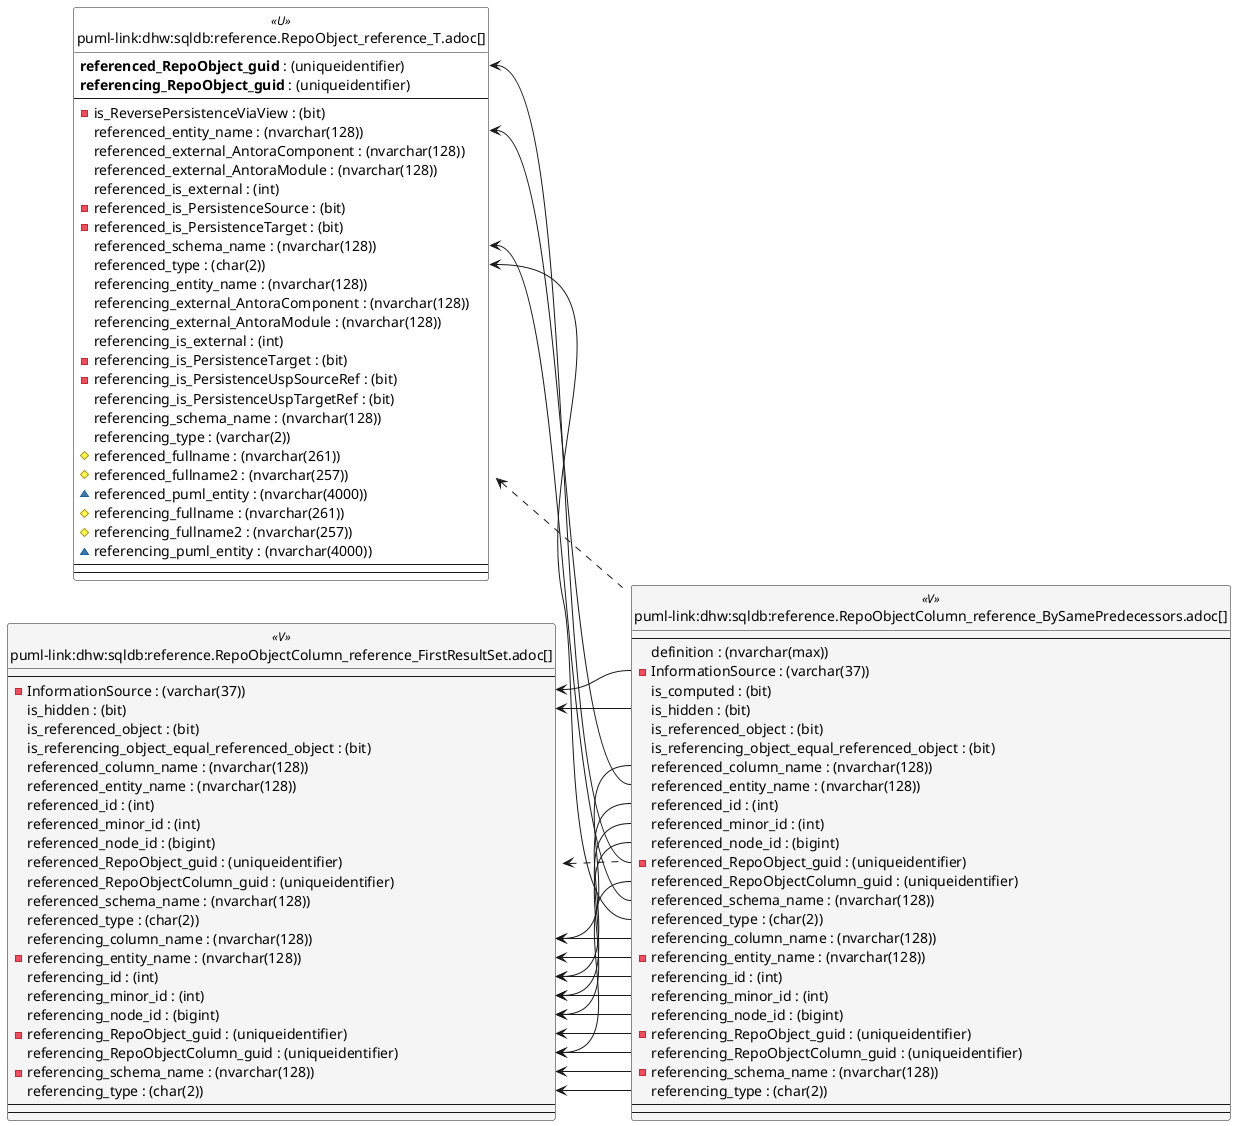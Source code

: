 @startuml
left to right direction
'top to bottom direction
hide circle
'avoide "." issues:
set namespaceSeparator none


skinparam class {
  BackgroundColor White
  BackgroundColor<<FN>> Yellow
  BackgroundColor<<FS>> Yellow
  BackgroundColor<<FT>> LightGray
  BackgroundColor<<IF>> Yellow
  BackgroundColor<<IS>> Yellow
  BackgroundColor<<P>> Aqua
  BackgroundColor<<PC>> Aqua
  BackgroundColor<<SN>> Yellow
  BackgroundColor<<SO>> SlateBlue
  BackgroundColor<<TF>> LightGray
  BackgroundColor<<TR>> Tomato
  BackgroundColor<<U>> White
  BackgroundColor<<V>> WhiteSmoke
  BackgroundColor<<X>> Aqua
  BackgroundColor<<external>> AliceBlue
}


entity "puml-link:dhw:sqldb:reference.RepoObject_reference_T.adoc[]" as reference.RepoObject_reference_T << U >> {
  **referenced_RepoObject_guid** : (uniqueidentifier)
  **referencing_RepoObject_guid** : (uniqueidentifier)
  --
  - is_ReversePersistenceViaView : (bit)
  referenced_entity_name : (nvarchar(128))
  referenced_external_AntoraComponent : (nvarchar(128))
  referenced_external_AntoraModule : (nvarchar(128))
  referenced_is_external : (int)
  - referenced_is_PersistenceSource : (bit)
  - referenced_is_PersistenceTarget : (bit)
  referenced_schema_name : (nvarchar(128))
  referenced_type : (char(2))
  referencing_entity_name : (nvarchar(128))
  referencing_external_AntoraComponent : (nvarchar(128))
  referencing_external_AntoraModule : (nvarchar(128))
  referencing_is_external : (int)
  - referencing_is_PersistenceTarget : (bit)
  - referencing_is_PersistenceUspSourceRef : (bit)
  referencing_is_PersistenceUspTargetRef : (bit)
  referencing_schema_name : (nvarchar(128))
  referencing_type : (varchar(2))
  # referenced_fullname : (nvarchar(261))
  # referenced_fullname2 : (nvarchar(257))
  ~ referenced_puml_entity : (nvarchar(4000))
  # referencing_fullname : (nvarchar(261))
  # referencing_fullname2 : (nvarchar(257))
  ~ referencing_puml_entity : (nvarchar(4000))
  --
  --
}

entity "puml-link:dhw:sqldb:reference.RepoObjectColumn_reference_BySamePredecessors.adoc[]" as reference.RepoObjectColumn_reference_BySamePredecessors << V >> {
  --
  definition : (nvarchar(max))
  - InformationSource : (varchar(37))
  is_computed : (bit)
  is_hidden : (bit)
  is_referenced_object : (bit)
  is_referencing_object_equal_referenced_object : (bit)
  referenced_column_name : (nvarchar(128))
  referenced_entity_name : (nvarchar(128))
  referenced_id : (int)
  referenced_minor_id : (int)
  referenced_node_id : (bigint)
  - referenced_RepoObject_guid : (uniqueidentifier)
  referenced_RepoObjectColumn_guid : (uniqueidentifier)
  referenced_schema_name : (nvarchar(128))
  referenced_type : (char(2))
  referencing_column_name : (nvarchar(128))
  - referencing_entity_name : (nvarchar(128))
  referencing_id : (int)
  referencing_minor_id : (int)
  referencing_node_id : (bigint)
  - referencing_RepoObject_guid : (uniqueidentifier)
  referencing_RepoObjectColumn_guid : (uniqueidentifier)
  - referencing_schema_name : (nvarchar(128))
  referencing_type : (char(2))
  --
  --
}

entity "puml-link:dhw:sqldb:reference.RepoObjectColumn_reference_FirstResultSet.adoc[]" as reference.RepoObjectColumn_reference_FirstResultSet << V >> {
  --
  - InformationSource : (varchar(37))
  is_hidden : (bit)
  is_referenced_object : (bit)
  is_referencing_object_equal_referenced_object : (bit)
  referenced_column_name : (nvarchar(128))
  referenced_entity_name : (nvarchar(128))
  referenced_id : (int)
  referenced_minor_id : (int)
  referenced_node_id : (bigint)
  referenced_RepoObject_guid : (uniqueidentifier)
  referenced_RepoObjectColumn_guid : (uniqueidentifier)
  referenced_schema_name : (nvarchar(128))
  referenced_type : (char(2))
  referencing_column_name : (nvarchar(128))
  - referencing_entity_name : (nvarchar(128))
  referencing_id : (int)
  referencing_minor_id : (int)
  referencing_node_id : (bigint)
  - referencing_RepoObject_guid : (uniqueidentifier)
  referencing_RepoObjectColumn_guid : (uniqueidentifier)
  - referencing_schema_name : (nvarchar(128))
  referencing_type : (char(2))
  --
  --
}

reference.RepoObject_reference_T <.. reference.RepoObjectColumn_reference_BySamePredecessors
reference.RepoObjectColumn_reference_FirstResultSet <.. reference.RepoObjectColumn_reference_BySamePredecessors
"reference.RepoObject_reference_T::referenced_entity_name" <-- "reference.RepoObjectColumn_reference_BySamePredecessors::referenced_entity_name"
"reference.RepoObject_reference_T::referenced_RepoObject_guid" <-- "reference.RepoObjectColumn_reference_BySamePredecessors::referenced_RepoObject_guid"
"reference.RepoObject_reference_T::referenced_schema_name" <-- "reference.RepoObjectColumn_reference_BySamePredecessors::referenced_schema_name"
"reference.RepoObject_reference_T::referenced_type" <-- "reference.RepoObjectColumn_reference_BySamePredecessors::referenced_type"
"reference.RepoObjectColumn_reference_FirstResultSet::InformationSource" <-- "reference.RepoObjectColumn_reference_BySamePredecessors::InformationSource"
"reference.RepoObjectColumn_reference_FirstResultSet::is_hidden" <-- "reference.RepoObjectColumn_reference_BySamePredecessors::is_hidden"
"reference.RepoObjectColumn_reference_FirstResultSet::referencing_column_name" <-- "reference.RepoObjectColumn_reference_BySamePredecessors::referencing_column_name"
"reference.RepoObjectColumn_reference_FirstResultSet::referencing_column_name" <-- "reference.RepoObjectColumn_reference_BySamePredecessors::referenced_column_name"
"reference.RepoObjectColumn_reference_FirstResultSet::referencing_entity_name" <-- "reference.RepoObjectColumn_reference_BySamePredecessors::referencing_entity_name"
"reference.RepoObjectColumn_reference_FirstResultSet::referencing_id" <-- "reference.RepoObjectColumn_reference_BySamePredecessors::referencing_id"
"reference.RepoObjectColumn_reference_FirstResultSet::referencing_id" <-- "reference.RepoObjectColumn_reference_BySamePredecessors::referenced_id"
"reference.RepoObjectColumn_reference_FirstResultSet::referencing_minor_id" <-- "reference.RepoObjectColumn_reference_BySamePredecessors::referencing_minor_id"
"reference.RepoObjectColumn_reference_FirstResultSet::referencing_minor_id" <-- "reference.RepoObjectColumn_reference_BySamePredecessors::referenced_minor_id"
"reference.RepoObjectColumn_reference_FirstResultSet::referencing_node_id" <-- "reference.RepoObjectColumn_reference_BySamePredecessors::referencing_node_id"
"reference.RepoObjectColumn_reference_FirstResultSet::referencing_node_id" <-- "reference.RepoObjectColumn_reference_BySamePredecessors::referenced_node_id"
"reference.RepoObjectColumn_reference_FirstResultSet::referencing_RepoObject_guid" <-- "reference.RepoObjectColumn_reference_BySamePredecessors::referencing_RepoObject_guid"
"reference.RepoObjectColumn_reference_FirstResultSet::referencing_RepoObjectColumn_guid" <-- "reference.RepoObjectColumn_reference_BySamePredecessors::referencing_RepoObjectColumn_guid"
"reference.RepoObjectColumn_reference_FirstResultSet::referencing_RepoObjectColumn_guid" <-- "reference.RepoObjectColumn_reference_BySamePredecessors::referenced_RepoObjectColumn_guid"
"reference.RepoObjectColumn_reference_FirstResultSet::referencing_schema_name" <-- "reference.RepoObjectColumn_reference_BySamePredecessors::referencing_schema_name"
"reference.RepoObjectColumn_reference_FirstResultSet::referencing_type" <-- "reference.RepoObjectColumn_reference_BySamePredecessors::referencing_type"
@enduml

